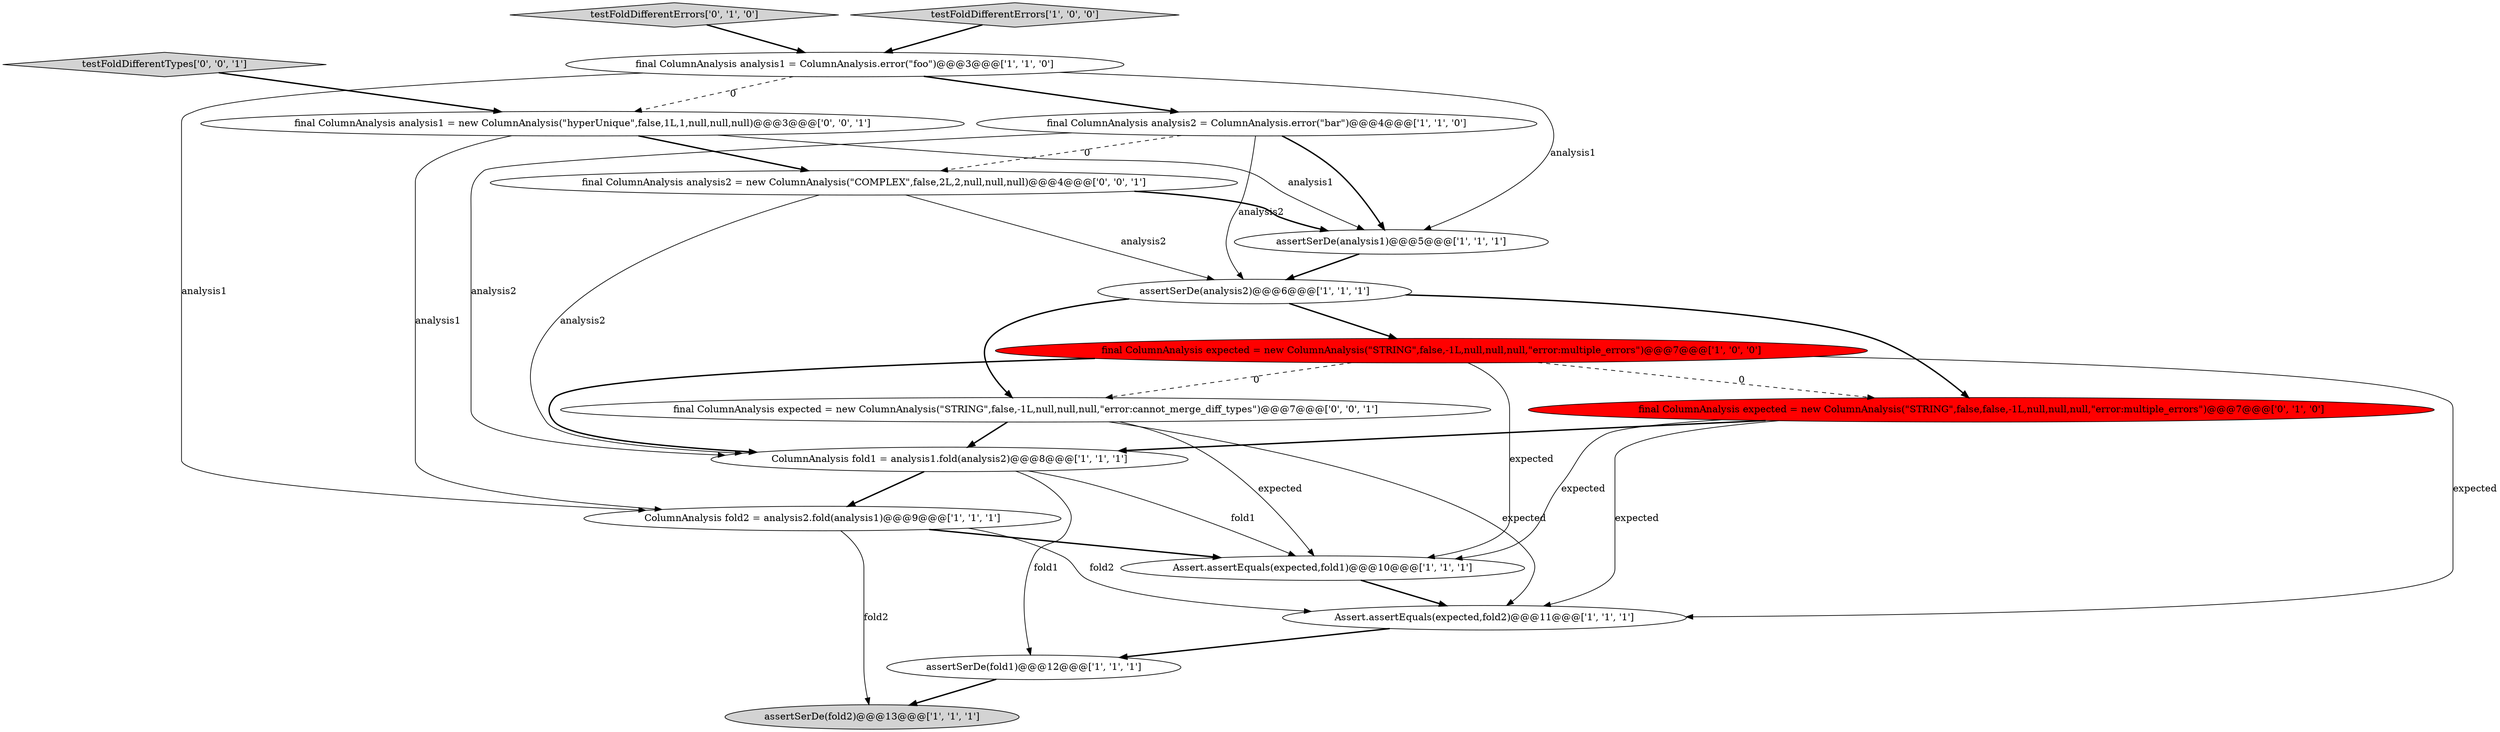 digraph {
7 [style = filled, label = "Assert.assertEquals(expected,fold2)@@@11@@@['1', '1', '1']", fillcolor = white, shape = ellipse image = "AAA0AAABBB1BBB"];
14 [style = filled, label = "testFoldDifferentTypes['0', '0', '1']", fillcolor = lightgray, shape = diamond image = "AAA0AAABBB3BBB"];
15 [style = filled, label = "final ColumnAnalysis analysis1 = new ColumnAnalysis(\"hyperUnique\",false,1L,1,null,null,null)@@@3@@@['0', '0', '1']", fillcolor = white, shape = ellipse image = "AAA0AAABBB3BBB"];
6 [style = filled, label = "ColumnAnalysis fold2 = analysis2.fold(analysis1)@@@9@@@['1', '1', '1']", fillcolor = white, shape = ellipse image = "AAA0AAABBB1BBB"];
3 [style = filled, label = "assertSerDe(fold1)@@@12@@@['1', '1', '1']", fillcolor = white, shape = ellipse image = "AAA0AAABBB1BBB"];
5 [style = filled, label = "assertSerDe(analysis2)@@@6@@@['1', '1', '1']", fillcolor = white, shape = ellipse image = "AAA0AAABBB1BBB"];
0 [style = filled, label = "final ColumnAnalysis analysis2 = ColumnAnalysis.error(\"bar\")@@@4@@@['1', '1', '0']", fillcolor = white, shape = ellipse image = "AAA0AAABBB1BBB"];
10 [style = filled, label = "assertSerDe(fold2)@@@13@@@['1', '1', '1']", fillcolor = lightgray, shape = ellipse image = "AAA0AAABBB1BBB"];
13 [style = filled, label = "testFoldDifferentErrors['0', '1', '0']", fillcolor = lightgray, shape = diamond image = "AAA0AAABBB2BBB"];
1 [style = filled, label = "final ColumnAnalysis expected = new ColumnAnalysis(\"STRING\",false,-1L,null,null,null,\"error:multiple_errors\")@@@7@@@['1', '0', '0']", fillcolor = red, shape = ellipse image = "AAA1AAABBB1BBB"];
16 [style = filled, label = "final ColumnAnalysis analysis2 = new ColumnAnalysis(\"COMPLEX\",false,2L,2,null,null,null)@@@4@@@['0', '0', '1']", fillcolor = white, shape = ellipse image = "AAA0AAABBB3BBB"];
17 [style = filled, label = "final ColumnAnalysis expected = new ColumnAnalysis(\"STRING\",false,-1L,null,null,null,\"error:cannot_merge_diff_types\")@@@7@@@['0', '0', '1']", fillcolor = white, shape = ellipse image = "AAA0AAABBB3BBB"];
12 [style = filled, label = "final ColumnAnalysis expected = new ColumnAnalysis(\"STRING\",false,false,-1L,null,null,null,\"error:multiple_errors\")@@@7@@@['0', '1', '0']", fillcolor = red, shape = ellipse image = "AAA1AAABBB2BBB"];
2 [style = filled, label = "final ColumnAnalysis analysis1 = ColumnAnalysis.error(\"foo\")@@@3@@@['1', '1', '0']", fillcolor = white, shape = ellipse image = "AAA0AAABBB1BBB"];
9 [style = filled, label = "ColumnAnalysis fold1 = analysis1.fold(analysis2)@@@8@@@['1', '1', '1']", fillcolor = white, shape = ellipse image = "AAA0AAABBB1BBB"];
11 [style = filled, label = "assertSerDe(analysis1)@@@5@@@['1', '1', '1']", fillcolor = white, shape = ellipse image = "AAA0AAABBB1BBB"];
4 [style = filled, label = "Assert.assertEquals(expected,fold1)@@@10@@@['1', '1', '1']", fillcolor = white, shape = ellipse image = "AAA0AAABBB1BBB"];
8 [style = filled, label = "testFoldDifferentErrors['1', '0', '0']", fillcolor = lightgray, shape = diamond image = "AAA0AAABBB1BBB"];
6->10 [style = solid, label="fold2"];
15->6 [style = solid, label="analysis1"];
16->11 [style = bold, label=""];
17->7 [style = solid, label="expected"];
2->11 [style = solid, label="analysis1"];
2->6 [style = solid, label="analysis1"];
17->9 [style = bold, label=""];
1->7 [style = solid, label="expected"];
0->16 [style = dashed, label="0"];
0->11 [style = bold, label=""];
12->7 [style = solid, label="expected"];
15->11 [style = solid, label="analysis1"];
9->3 [style = solid, label="fold1"];
12->9 [style = bold, label=""];
15->16 [style = bold, label=""];
5->17 [style = bold, label=""];
1->4 [style = solid, label="expected"];
7->3 [style = bold, label=""];
4->7 [style = bold, label=""];
1->9 [style = bold, label=""];
9->6 [style = bold, label=""];
2->15 [style = dashed, label="0"];
3->10 [style = bold, label=""];
5->1 [style = bold, label=""];
11->5 [style = bold, label=""];
6->4 [style = bold, label=""];
1->12 [style = dashed, label="0"];
2->0 [style = bold, label=""];
16->5 [style = solid, label="analysis2"];
1->17 [style = dashed, label="0"];
9->4 [style = solid, label="fold1"];
8->2 [style = bold, label=""];
5->12 [style = bold, label=""];
12->4 [style = solid, label="expected"];
0->9 [style = solid, label="analysis2"];
6->7 [style = solid, label="fold2"];
14->15 [style = bold, label=""];
17->4 [style = solid, label="expected"];
16->9 [style = solid, label="analysis2"];
0->5 [style = solid, label="analysis2"];
13->2 [style = bold, label=""];
}
